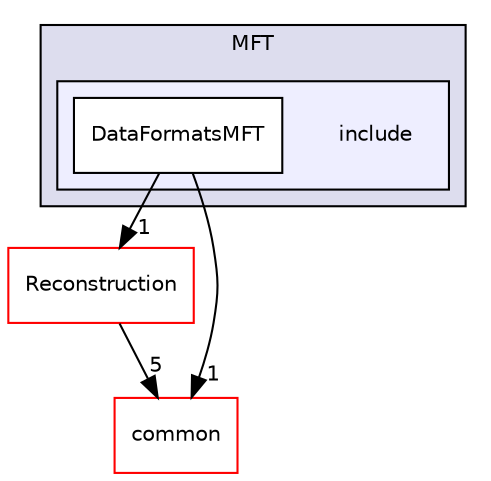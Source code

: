 digraph "/home/travis/build/AliceO2Group/AliceO2/DataFormats/Detectors/ITSMFT/MFT/include" {
  bgcolor=transparent;
  compound=true
  node [ fontsize="10", fontname="Helvetica"];
  edge [ labelfontsize="10", labelfontname="Helvetica"];
  subgraph clusterdir_25272d395c0fdb531d4aff346d96238f {
    graph [ bgcolor="#ddddee", pencolor="black", label="MFT" fontname="Helvetica", fontsize="10", URL="dir_25272d395c0fdb531d4aff346d96238f.html"]
  subgraph clusterdir_eb970d2ac00ce12d8b982d15b47bc8a9 {
    graph [ bgcolor="#eeeeff", pencolor="black", label="" URL="dir_eb970d2ac00ce12d8b982d15b47bc8a9.html"];
    dir_eb970d2ac00ce12d8b982d15b47bc8a9 [shape=plaintext label="include"];
    dir_4f7dc14960cf0c541d7416d7271d32cf [shape=box label="DataFormatsMFT" color="black" fillcolor="white" style="filled" URL="dir_4f7dc14960cf0c541d7416d7271d32cf.html"];
  }
  }
  dir_d269712cc31e133b892a3b3f6424741a [shape=box label="Reconstruction" color="red" URL="dir_d269712cc31e133b892a3b3f6424741a.html"];
  dir_7924ba4398ae4560cd37376e44666c6d [shape=box label="common" color="red" URL="dir_7924ba4398ae4560cd37376e44666c6d.html"];
  dir_d269712cc31e133b892a3b3f6424741a->dir_7924ba4398ae4560cd37376e44666c6d [headlabel="5", labeldistance=1.5 headhref="dir_000209_000056.html"];
  dir_4f7dc14960cf0c541d7416d7271d32cf->dir_d269712cc31e133b892a3b3f6424741a [headlabel="1", labeldistance=1.5 headhref="dir_000207_000209.html"];
  dir_4f7dc14960cf0c541d7416d7271d32cf->dir_7924ba4398ae4560cd37376e44666c6d [headlabel="1", labeldistance=1.5 headhref="dir_000207_000056.html"];
}
